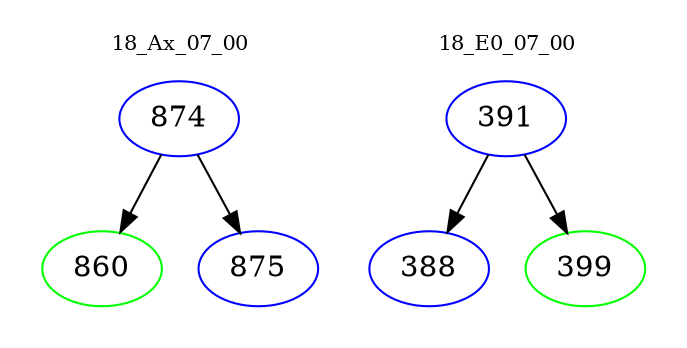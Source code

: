 digraph{
subgraph cluster_0 {
color = white
label = "18_Ax_07_00";
fontsize=10;
T0_874 [label="874", color="blue"]
T0_874 -> T0_860 [color="black"]
T0_860 [label="860", color="green"]
T0_874 -> T0_875 [color="black"]
T0_875 [label="875", color="blue"]
}
subgraph cluster_1 {
color = white
label = "18_E0_07_00";
fontsize=10;
T1_391 [label="391", color="blue"]
T1_391 -> T1_388 [color="black"]
T1_388 [label="388", color="blue"]
T1_391 -> T1_399 [color="black"]
T1_399 [label="399", color="green"]
}
}
